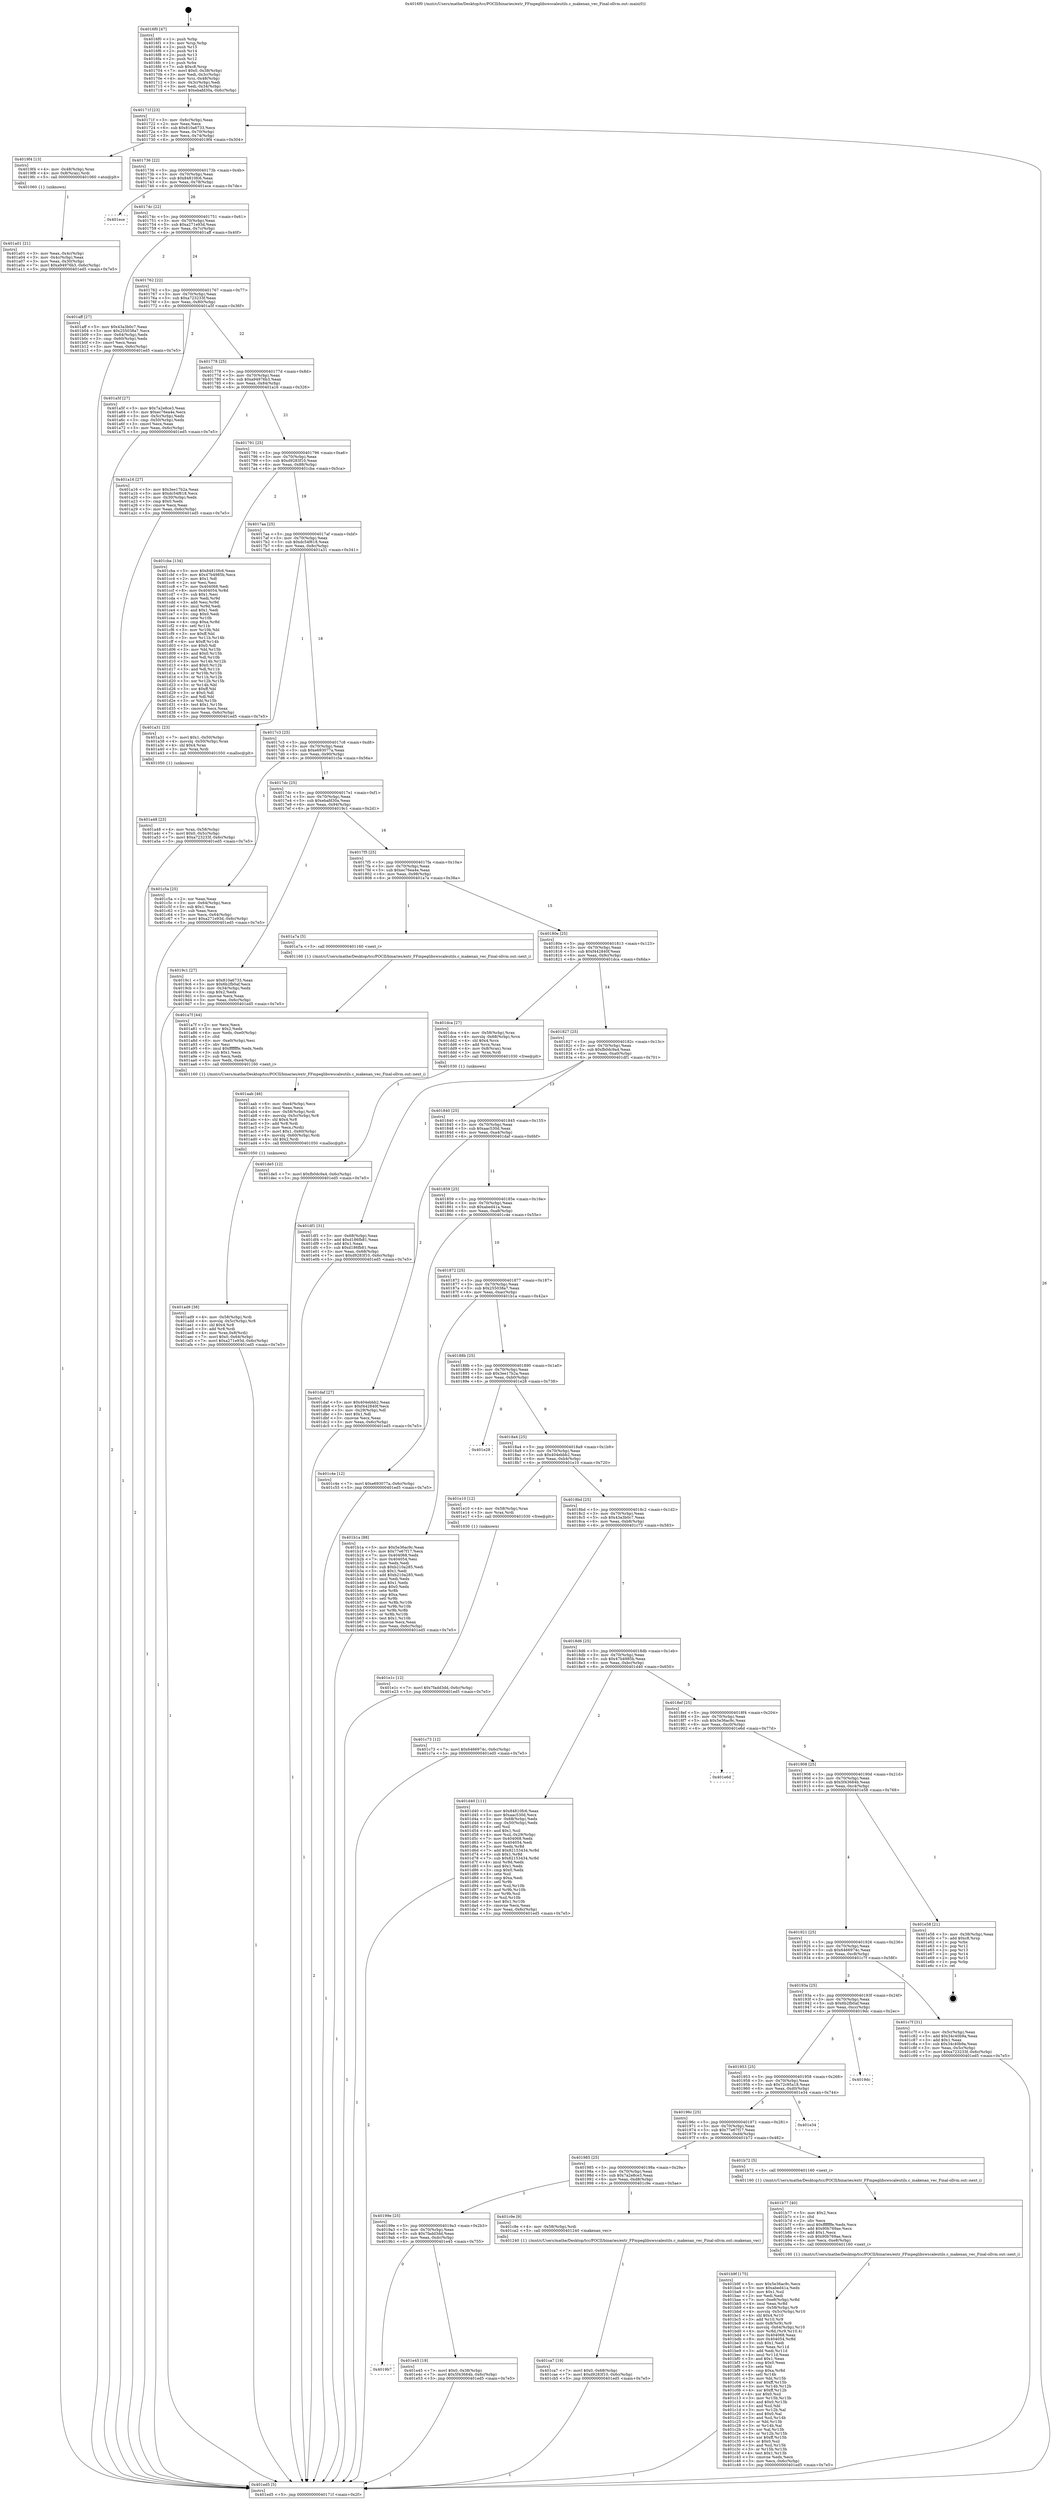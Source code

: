digraph "0x4016f0" {
  label = "0x4016f0 (/mnt/c/Users/mathe/Desktop/tcc/POCII/binaries/extr_FFmpeglibswscaleutils.c_makenan_vec_Final-ollvm.out::main(0))"
  labelloc = "t"
  node[shape=record]

  Entry [label="",width=0.3,height=0.3,shape=circle,fillcolor=black,style=filled]
  "0x40171f" [label="{
     0x40171f [23]\l
     | [instrs]\l
     &nbsp;&nbsp;0x40171f \<+3\>: mov -0x6c(%rbp),%eax\l
     &nbsp;&nbsp;0x401722 \<+2\>: mov %eax,%ecx\l
     &nbsp;&nbsp;0x401724 \<+6\>: sub $0x810a6733,%ecx\l
     &nbsp;&nbsp;0x40172a \<+3\>: mov %eax,-0x70(%rbp)\l
     &nbsp;&nbsp;0x40172d \<+3\>: mov %ecx,-0x74(%rbp)\l
     &nbsp;&nbsp;0x401730 \<+6\>: je 00000000004019f4 \<main+0x304\>\l
  }"]
  "0x4019f4" [label="{
     0x4019f4 [13]\l
     | [instrs]\l
     &nbsp;&nbsp;0x4019f4 \<+4\>: mov -0x48(%rbp),%rax\l
     &nbsp;&nbsp;0x4019f8 \<+4\>: mov 0x8(%rax),%rdi\l
     &nbsp;&nbsp;0x4019fc \<+5\>: call 0000000000401060 \<atoi@plt\>\l
     | [calls]\l
     &nbsp;&nbsp;0x401060 \{1\} (unknown)\l
  }"]
  "0x401736" [label="{
     0x401736 [22]\l
     | [instrs]\l
     &nbsp;&nbsp;0x401736 \<+5\>: jmp 000000000040173b \<main+0x4b\>\l
     &nbsp;&nbsp;0x40173b \<+3\>: mov -0x70(%rbp),%eax\l
     &nbsp;&nbsp;0x40173e \<+5\>: sub $0x84810fc6,%eax\l
     &nbsp;&nbsp;0x401743 \<+3\>: mov %eax,-0x78(%rbp)\l
     &nbsp;&nbsp;0x401746 \<+6\>: je 0000000000401ece \<main+0x7de\>\l
  }"]
  Exit [label="",width=0.3,height=0.3,shape=circle,fillcolor=black,style=filled,peripheries=2]
  "0x401ece" [label="{
     0x401ece\l
  }", style=dashed]
  "0x40174c" [label="{
     0x40174c [22]\l
     | [instrs]\l
     &nbsp;&nbsp;0x40174c \<+5\>: jmp 0000000000401751 \<main+0x61\>\l
     &nbsp;&nbsp;0x401751 \<+3\>: mov -0x70(%rbp),%eax\l
     &nbsp;&nbsp;0x401754 \<+5\>: sub $0xa271e93d,%eax\l
     &nbsp;&nbsp;0x401759 \<+3\>: mov %eax,-0x7c(%rbp)\l
     &nbsp;&nbsp;0x40175c \<+6\>: je 0000000000401aff \<main+0x40f\>\l
  }"]
  "0x4019b7" [label="{
     0x4019b7\l
  }", style=dashed]
  "0x401aff" [label="{
     0x401aff [27]\l
     | [instrs]\l
     &nbsp;&nbsp;0x401aff \<+5\>: mov $0x43a3b0c7,%eax\l
     &nbsp;&nbsp;0x401b04 \<+5\>: mov $0x255038a7,%ecx\l
     &nbsp;&nbsp;0x401b09 \<+3\>: mov -0x64(%rbp),%edx\l
     &nbsp;&nbsp;0x401b0c \<+3\>: cmp -0x60(%rbp),%edx\l
     &nbsp;&nbsp;0x401b0f \<+3\>: cmovl %ecx,%eax\l
     &nbsp;&nbsp;0x401b12 \<+3\>: mov %eax,-0x6c(%rbp)\l
     &nbsp;&nbsp;0x401b15 \<+5\>: jmp 0000000000401ed5 \<main+0x7e5\>\l
  }"]
  "0x401762" [label="{
     0x401762 [22]\l
     | [instrs]\l
     &nbsp;&nbsp;0x401762 \<+5\>: jmp 0000000000401767 \<main+0x77\>\l
     &nbsp;&nbsp;0x401767 \<+3\>: mov -0x70(%rbp),%eax\l
     &nbsp;&nbsp;0x40176a \<+5\>: sub $0xa723233f,%eax\l
     &nbsp;&nbsp;0x40176f \<+3\>: mov %eax,-0x80(%rbp)\l
     &nbsp;&nbsp;0x401772 \<+6\>: je 0000000000401a5f \<main+0x36f\>\l
  }"]
  "0x401e45" [label="{
     0x401e45 [19]\l
     | [instrs]\l
     &nbsp;&nbsp;0x401e45 \<+7\>: movl $0x0,-0x38(%rbp)\l
     &nbsp;&nbsp;0x401e4c \<+7\>: movl $0x5f43684b,-0x6c(%rbp)\l
     &nbsp;&nbsp;0x401e53 \<+5\>: jmp 0000000000401ed5 \<main+0x7e5\>\l
  }"]
  "0x401a5f" [label="{
     0x401a5f [27]\l
     | [instrs]\l
     &nbsp;&nbsp;0x401a5f \<+5\>: mov $0x7a2e8ce3,%eax\l
     &nbsp;&nbsp;0x401a64 \<+5\>: mov $0xec76ea4e,%ecx\l
     &nbsp;&nbsp;0x401a69 \<+3\>: mov -0x5c(%rbp),%edx\l
     &nbsp;&nbsp;0x401a6c \<+3\>: cmp -0x50(%rbp),%edx\l
     &nbsp;&nbsp;0x401a6f \<+3\>: cmovl %ecx,%eax\l
     &nbsp;&nbsp;0x401a72 \<+3\>: mov %eax,-0x6c(%rbp)\l
     &nbsp;&nbsp;0x401a75 \<+5\>: jmp 0000000000401ed5 \<main+0x7e5\>\l
  }"]
  "0x401778" [label="{
     0x401778 [25]\l
     | [instrs]\l
     &nbsp;&nbsp;0x401778 \<+5\>: jmp 000000000040177d \<main+0x8d\>\l
     &nbsp;&nbsp;0x40177d \<+3\>: mov -0x70(%rbp),%eax\l
     &nbsp;&nbsp;0x401780 \<+5\>: sub $0xa94976b3,%eax\l
     &nbsp;&nbsp;0x401785 \<+6\>: mov %eax,-0x84(%rbp)\l
     &nbsp;&nbsp;0x40178b \<+6\>: je 0000000000401a16 \<main+0x326\>\l
  }"]
  "0x401e1c" [label="{
     0x401e1c [12]\l
     | [instrs]\l
     &nbsp;&nbsp;0x401e1c \<+7\>: movl $0x7fadd3dd,-0x6c(%rbp)\l
     &nbsp;&nbsp;0x401e23 \<+5\>: jmp 0000000000401ed5 \<main+0x7e5\>\l
  }"]
  "0x401a16" [label="{
     0x401a16 [27]\l
     | [instrs]\l
     &nbsp;&nbsp;0x401a16 \<+5\>: mov $0x3ee17b2a,%eax\l
     &nbsp;&nbsp;0x401a1b \<+5\>: mov $0xdc54f618,%ecx\l
     &nbsp;&nbsp;0x401a20 \<+3\>: mov -0x30(%rbp),%edx\l
     &nbsp;&nbsp;0x401a23 \<+3\>: cmp $0x0,%edx\l
     &nbsp;&nbsp;0x401a26 \<+3\>: cmove %ecx,%eax\l
     &nbsp;&nbsp;0x401a29 \<+3\>: mov %eax,-0x6c(%rbp)\l
     &nbsp;&nbsp;0x401a2c \<+5\>: jmp 0000000000401ed5 \<main+0x7e5\>\l
  }"]
  "0x401791" [label="{
     0x401791 [25]\l
     | [instrs]\l
     &nbsp;&nbsp;0x401791 \<+5\>: jmp 0000000000401796 \<main+0xa6\>\l
     &nbsp;&nbsp;0x401796 \<+3\>: mov -0x70(%rbp),%eax\l
     &nbsp;&nbsp;0x401799 \<+5\>: sub $0xd9283f10,%eax\l
     &nbsp;&nbsp;0x40179e \<+6\>: mov %eax,-0x88(%rbp)\l
     &nbsp;&nbsp;0x4017a4 \<+6\>: je 0000000000401cba \<main+0x5ca\>\l
  }"]
  "0x401de5" [label="{
     0x401de5 [12]\l
     | [instrs]\l
     &nbsp;&nbsp;0x401de5 \<+7\>: movl $0xfb0dc9a4,-0x6c(%rbp)\l
     &nbsp;&nbsp;0x401dec \<+5\>: jmp 0000000000401ed5 \<main+0x7e5\>\l
  }"]
  "0x401cba" [label="{
     0x401cba [134]\l
     | [instrs]\l
     &nbsp;&nbsp;0x401cba \<+5\>: mov $0x84810fc6,%eax\l
     &nbsp;&nbsp;0x401cbf \<+5\>: mov $0x47b4985b,%ecx\l
     &nbsp;&nbsp;0x401cc4 \<+2\>: mov $0x1,%dl\l
     &nbsp;&nbsp;0x401cc6 \<+2\>: xor %esi,%esi\l
     &nbsp;&nbsp;0x401cc8 \<+7\>: mov 0x404068,%edi\l
     &nbsp;&nbsp;0x401ccf \<+8\>: mov 0x404054,%r8d\l
     &nbsp;&nbsp;0x401cd7 \<+3\>: sub $0x1,%esi\l
     &nbsp;&nbsp;0x401cda \<+3\>: mov %edi,%r9d\l
     &nbsp;&nbsp;0x401cdd \<+3\>: add %esi,%r9d\l
     &nbsp;&nbsp;0x401ce0 \<+4\>: imul %r9d,%edi\l
     &nbsp;&nbsp;0x401ce4 \<+3\>: and $0x1,%edi\l
     &nbsp;&nbsp;0x401ce7 \<+3\>: cmp $0x0,%edi\l
     &nbsp;&nbsp;0x401cea \<+4\>: sete %r10b\l
     &nbsp;&nbsp;0x401cee \<+4\>: cmp $0xa,%r8d\l
     &nbsp;&nbsp;0x401cf2 \<+4\>: setl %r11b\l
     &nbsp;&nbsp;0x401cf6 \<+3\>: mov %r10b,%bl\l
     &nbsp;&nbsp;0x401cf9 \<+3\>: xor $0xff,%bl\l
     &nbsp;&nbsp;0x401cfc \<+3\>: mov %r11b,%r14b\l
     &nbsp;&nbsp;0x401cff \<+4\>: xor $0xff,%r14b\l
     &nbsp;&nbsp;0x401d03 \<+3\>: xor $0x0,%dl\l
     &nbsp;&nbsp;0x401d06 \<+3\>: mov %bl,%r15b\l
     &nbsp;&nbsp;0x401d09 \<+4\>: and $0x0,%r15b\l
     &nbsp;&nbsp;0x401d0d \<+3\>: and %dl,%r10b\l
     &nbsp;&nbsp;0x401d10 \<+3\>: mov %r14b,%r12b\l
     &nbsp;&nbsp;0x401d13 \<+4\>: and $0x0,%r12b\l
     &nbsp;&nbsp;0x401d17 \<+3\>: and %dl,%r11b\l
     &nbsp;&nbsp;0x401d1a \<+3\>: or %r10b,%r15b\l
     &nbsp;&nbsp;0x401d1d \<+3\>: or %r11b,%r12b\l
     &nbsp;&nbsp;0x401d20 \<+3\>: xor %r12b,%r15b\l
     &nbsp;&nbsp;0x401d23 \<+3\>: or %r14b,%bl\l
     &nbsp;&nbsp;0x401d26 \<+3\>: xor $0xff,%bl\l
     &nbsp;&nbsp;0x401d29 \<+3\>: or $0x0,%dl\l
     &nbsp;&nbsp;0x401d2c \<+2\>: and %dl,%bl\l
     &nbsp;&nbsp;0x401d2e \<+3\>: or %bl,%r15b\l
     &nbsp;&nbsp;0x401d31 \<+4\>: test $0x1,%r15b\l
     &nbsp;&nbsp;0x401d35 \<+3\>: cmovne %ecx,%eax\l
     &nbsp;&nbsp;0x401d38 \<+3\>: mov %eax,-0x6c(%rbp)\l
     &nbsp;&nbsp;0x401d3b \<+5\>: jmp 0000000000401ed5 \<main+0x7e5\>\l
  }"]
  "0x4017aa" [label="{
     0x4017aa [25]\l
     | [instrs]\l
     &nbsp;&nbsp;0x4017aa \<+5\>: jmp 00000000004017af \<main+0xbf\>\l
     &nbsp;&nbsp;0x4017af \<+3\>: mov -0x70(%rbp),%eax\l
     &nbsp;&nbsp;0x4017b2 \<+5\>: sub $0xdc54f618,%eax\l
     &nbsp;&nbsp;0x4017b7 \<+6\>: mov %eax,-0x8c(%rbp)\l
     &nbsp;&nbsp;0x4017bd \<+6\>: je 0000000000401a31 \<main+0x341\>\l
  }"]
  "0x401ca7" [label="{
     0x401ca7 [19]\l
     | [instrs]\l
     &nbsp;&nbsp;0x401ca7 \<+7\>: movl $0x0,-0x68(%rbp)\l
     &nbsp;&nbsp;0x401cae \<+7\>: movl $0xd9283f10,-0x6c(%rbp)\l
     &nbsp;&nbsp;0x401cb5 \<+5\>: jmp 0000000000401ed5 \<main+0x7e5\>\l
  }"]
  "0x401a31" [label="{
     0x401a31 [23]\l
     | [instrs]\l
     &nbsp;&nbsp;0x401a31 \<+7\>: movl $0x1,-0x50(%rbp)\l
     &nbsp;&nbsp;0x401a38 \<+4\>: movslq -0x50(%rbp),%rax\l
     &nbsp;&nbsp;0x401a3c \<+4\>: shl $0x4,%rax\l
     &nbsp;&nbsp;0x401a40 \<+3\>: mov %rax,%rdi\l
     &nbsp;&nbsp;0x401a43 \<+5\>: call 0000000000401050 \<malloc@plt\>\l
     | [calls]\l
     &nbsp;&nbsp;0x401050 \{1\} (unknown)\l
  }"]
  "0x4017c3" [label="{
     0x4017c3 [25]\l
     | [instrs]\l
     &nbsp;&nbsp;0x4017c3 \<+5\>: jmp 00000000004017c8 \<main+0xd8\>\l
     &nbsp;&nbsp;0x4017c8 \<+3\>: mov -0x70(%rbp),%eax\l
     &nbsp;&nbsp;0x4017cb \<+5\>: sub $0xe693077a,%eax\l
     &nbsp;&nbsp;0x4017d0 \<+6\>: mov %eax,-0x90(%rbp)\l
     &nbsp;&nbsp;0x4017d6 \<+6\>: je 0000000000401c5a \<main+0x56a\>\l
  }"]
  "0x40199e" [label="{
     0x40199e [25]\l
     | [instrs]\l
     &nbsp;&nbsp;0x40199e \<+5\>: jmp 00000000004019a3 \<main+0x2b3\>\l
     &nbsp;&nbsp;0x4019a3 \<+3\>: mov -0x70(%rbp),%eax\l
     &nbsp;&nbsp;0x4019a6 \<+5\>: sub $0x7fadd3dd,%eax\l
     &nbsp;&nbsp;0x4019ab \<+6\>: mov %eax,-0xdc(%rbp)\l
     &nbsp;&nbsp;0x4019b1 \<+6\>: je 0000000000401e45 \<main+0x755\>\l
  }"]
  "0x401c5a" [label="{
     0x401c5a [25]\l
     | [instrs]\l
     &nbsp;&nbsp;0x401c5a \<+2\>: xor %eax,%eax\l
     &nbsp;&nbsp;0x401c5c \<+3\>: mov -0x64(%rbp),%ecx\l
     &nbsp;&nbsp;0x401c5f \<+3\>: sub $0x1,%eax\l
     &nbsp;&nbsp;0x401c62 \<+2\>: sub %eax,%ecx\l
     &nbsp;&nbsp;0x401c64 \<+3\>: mov %ecx,-0x64(%rbp)\l
     &nbsp;&nbsp;0x401c67 \<+7\>: movl $0xa271e93d,-0x6c(%rbp)\l
     &nbsp;&nbsp;0x401c6e \<+5\>: jmp 0000000000401ed5 \<main+0x7e5\>\l
  }"]
  "0x4017dc" [label="{
     0x4017dc [25]\l
     | [instrs]\l
     &nbsp;&nbsp;0x4017dc \<+5\>: jmp 00000000004017e1 \<main+0xf1\>\l
     &nbsp;&nbsp;0x4017e1 \<+3\>: mov -0x70(%rbp),%eax\l
     &nbsp;&nbsp;0x4017e4 \<+5\>: sub $0xebafd30a,%eax\l
     &nbsp;&nbsp;0x4017e9 \<+6\>: mov %eax,-0x94(%rbp)\l
     &nbsp;&nbsp;0x4017ef \<+6\>: je 00000000004019c1 \<main+0x2d1\>\l
  }"]
  "0x401c9e" [label="{
     0x401c9e [9]\l
     | [instrs]\l
     &nbsp;&nbsp;0x401c9e \<+4\>: mov -0x58(%rbp),%rdi\l
     &nbsp;&nbsp;0x401ca2 \<+5\>: call 0000000000401240 \<makenan_vec\>\l
     | [calls]\l
     &nbsp;&nbsp;0x401240 \{1\} (/mnt/c/Users/mathe/Desktop/tcc/POCII/binaries/extr_FFmpeglibswscaleutils.c_makenan_vec_Final-ollvm.out::makenan_vec)\l
  }"]
  "0x4019c1" [label="{
     0x4019c1 [27]\l
     | [instrs]\l
     &nbsp;&nbsp;0x4019c1 \<+5\>: mov $0x810a6733,%eax\l
     &nbsp;&nbsp;0x4019c6 \<+5\>: mov $0x6b2fb0af,%ecx\l
     &nbsp;&nbsp;0x4019cb \<+3\>: mov -0x34(%rbp),%edx\l
     &nbsp;&nbsp;0x4019ce \<+3\>: cmp $0x2,%edx\l
     &nbsp;&nbsp;0x4019d1 \<+3\>: cmovne %ecx,%eax\l
     &nbsp;&nbsp;0x4019d4 \<+3\>: mov %eax,-0x6c(%rbp)\l
     &nbsp;&nbsp;0x4019d7 \<+5\>: jmp 0000000000401ed5 \<main+0x7e5\>\l
  }"]
  "0x4017f5" [label="{
     0x4017f5 [25]\l
     | [instrs]\l
     &nbsp;&nbsp;0x4017f5 \<+5\>: jmp 00000000004017fa \<main+0x10a\>\l
     &nbsp;&nbsp;0x4017fa \<+3\>: mov -0x70(%rbp),%eax\l
     &nbsp;&nbsp;0x4017fd \<+5\>: sub $0xec76ea4e,%eax\l
     &nbsp;&nbsp;0x401802 \<+6\>: mov %eax,-0x98(%rbp)\l
     &nbsp;&nbsp;0x401808 \<+6\>: je 0000000000401a7a \<main+0x38a\>\l
  }"]
  "0x401ed5" [label="{
     0x401ed5 [5]\l
     | [instrs]\l
     &nbsp;&nbsp;0x401ed5 \<+5\>: jmp 000000000040171f \<main+0x2f\>\l
  }"]
  "0x4016f0" [label="{
     0x4016f0 [47]\l
     | [instrs]\l
     &nbsp;&nbsp;0x4016f0 \<+1\>: push %rbp\l
     &nbsp;&nbsp;0x4016f1 \<+3\>: mov %rsp,%rbp\l
     &nbsp;&nbsp;0x4016f4 \<+2\>: push %r15\l
     &nbsp;&nbsp;0x4016f6 \<+2\>: push %r14\l
     &nbsp;&nbsp;0x4016f8 \<+2\>: push %r13\l
     &nbsp;&nbsp;0x4016fa \<+2\>: push %r12\l
     &nbsp;&nbsp;0x4016fc \<+1\>: push %rbx\l
     &nbsp;&nbsp;0x4016fd \<+7\>: sub $0xc8,%rsp\l
     &nbsp;&nbsp;0x401704 \<+7\>: movl $0x0,-0x38(%rbp)\l
     &nbsp;&nbsp;0x40170b \<+3\>: mov %edi,-0x3c(%rbp)\l
     &nbsp;&nbsp;0x40170e \<+4\>: mov %rsi,-0x48(%rbp)\l
     &nbsp;&nbsp;0x401712 \<+3\>: mov -0x3c(%rbp),%edi\l
     &nbsp;&nbsp;0x401715 \<+3\>: mov %edi,-0x34(%rbp)\l
     &nbsp;&nbsp;0x401718 \<+7\>: movl $0xebafd30a,-0x6c(%rbp)\l
  }"]
  "0x401a01" [label="{
     0x401a01 [21]\l
     | [instrs]\l
     &nbsp;&nbsp;0x401a01 \<+3\>: mov %eax,-0x4c(%rbp)\l
     &nbsp;&nbsp;0x401a04 \<+3\>: mov -0x4c(%rbp),%eax\l
     &nbsp;&nbsp;0x401a07 \<+3\>: mov %eax,-0x30(%rbp)\l
     &nbsp;&nbsp;0x401a0a \<+7\>: movl $0xa94976b3,-0x6c(%rbp)\l
     &nbsp;&nbsp;0x401a11 \<+5\>: jmp 0000000000401ed5 \<main+0x7e5\>\l
  }"]
  "0x401a48" [label="{
     0x401a48 [23]\l
     | [instrs]\l
     &nbsp;&nbsp;0x401a48 \<+4\>: mov %rax,-0x58(%rbp)\l
     &nbsp;&nbsp;0x401a4c \<+7\>: movl $0x0,-0x5c(%rbp)\l
     &nbsp;&nbsp;0x401a53 \<+7\>: movl $0xa723233f,-0x6c(%rbp)\l
     &nbsp;&nbsp;0x401a5a \<+5\>: jmp 0000000000401ed5 \<main+0x7e5\>\l
  }"]
  "0x401b9f" [label="{
     0x401b9f [175]\l
     | [instrs]\l
     &nbsp;&nbsp;0x401b9f \<+5\>: mov $0x5e36ac9c,%ecx\l
     &nbsp;&nbsp;0x401ba4 \<+5\>: mov $0xabed41a,%edx\l
     &nbsp;&nbsp;0x401ba9 \<+3\>: mov $0x1,%sil\l
     &nbsp;&nbsp;0x401bac \<+2\>: xor %edi,%edi\l
     &nbsp;&nbsp;0x401bae \<+7\>: mov -0xe8(%rbp),%r8d\l
     &nbsp;&nbsp;0x401bb5 \<+4\>: imul %eax,%r8d\l
     &nbsp;&nbsp;0x401bb9 \<+4\>: mov -0x58(%rbp),%r9\l
     &nbsp;&nbsp;0x401bbd \<+4\>: movslq -0x5c(%rbp),%r10\l
     &nbsp;&nbsp;0x401bc1 \<+4\>: shl $0x4,%r10\l
     &nbsp;&nbsp;0x401bc5 \<+3\>: add %r10,%r9\l
     &nbsp;&nbsp;0x401bc8 \<+4\>: mov 0x8(%r9),%r9\l
     &nbsp;&nbsp;0x401bcc \<+4\>: movslq -0x64(%rbp),%r10\l
     &nbsp;&nbsp;0x401bd0 \<+4\>: mov %r8d,(%r9,%r10,4)\l
     &nbsp;&nbsp;0x401bd4 \<+7\>: mov 0x404068,%eax\l
     &nbsp;&nbsp;0x401bdb \<+8\>: mov 0x404054,%r8d\l
     &nbsp;&nbsp;0x401be3 \<+3\>: sub $0x1,%edi\l
     &nbsp;&nbsp;0x401be6 \<+3\>: mov %eax,%r11d\l
     &nbsp;&nbsp;0x401be9 \<+3\>: add %edi,%r11d\l
     &nbsp;&nbsp;0x401bec \<+4\>: imul %r11d,%eax\l
     &nbsp;&nbsp;0x401bf0 \<+3\>: and $0x1,%eax\l
     &nbsp;&nbsp;0x401bf3 \<+3\>: cmp $0x0,%eax\l
     &nbsp;&nbsp;0x401bf6 \<+3\>: sete %bl\l
     &nbsp;&nbsp;0x401bf9 \<+4\>: cmp $0xa,%r8d\l
     &nbsp;&nbsp;0x401bfd \<+4\>: setl %r14b\l
     &nbsp;&nbsp;0x401c01 \<+3\>: mov %bl,%r15b\l
     &nbsp;&nbsp;0x401c04 \<+4\>: xor $0xff,%r15b\l
     &nbsp;&nbsp;0x401c08 \<+3\>: mov %r14b,%r12b\l
     &nbsp;&nbsp;0x401c0b \<+4\>: xor $0xff,%r12b\l
     &nbsp;&nbsp;0x401c0f \<+4\>: xor $0x0,%sil\l
     &nbsp;&nbsp;0x401c13 \<+3\>: mov %r15b,%r13b\l
     &nbsp;&nbsp;0x401c16 \<+4\>: and $0x0,%r13b\l
     &nbsp;&nbsp;0x401c1a \<+3\>: and %sil,%bl\l
     &nbsp;&nbsp;0x401c1d \<+3\>: mov %r12b,%al\l
     &nbsp;&nbsp;0x401c20 \<+2\>: and $0x0,%al\l
     &nbsp;&nbsp;0x401c22 \<+3\>: and %sil,%r14b\l
     &nbsp;&nbsp;0x401c25 \<+3\>: or %bl,%r13b\l
     &nbsp;&nbsp;0x401c28 \<+3\>: or %r14b,%al\l
     &nbsp;&nbsp;0x401c2b \<+3\>: xor %al,%r13b\l
     &nbsp;&nbsp;0x401c2e \<+3\>: or %r12b,%r15b\l
     &nbsp;&nbsp;0x401c31 \<+4\>: xor $0xff,%r15b\l
     &nbsp;&nbsp;0x401c35 \<+4\>: or $0x0,%sil\l
     &nbsp;&nbsp;0x401c39 \<+3\>: and %sil,%r15b\l
     &nbsp;&nbsp;0x401c3c \<+3\>: or %r15b,%r13b\l
     &nbsp;&nbsp;0x401c3f \<+4\>: test $0x1,%r13b\l
     &nbsp;&nbsp;0x401c43 \<+3\>: cmovne %edx,%ecx\l
     &nbsp;&nbsp;0x401c46 \<+3\>: mov %ecx,-0x6c(%rbp)\l
     &nbsp;&nbsp;0x401c49 \<+5\>: jmp 0000000000401ed5 \<main+0x7e5\>\l
  }"]
  "0x401a7a" [label="{
     0x401a7a [5]\l
     | [instrs]\l
     &nbsp;&nbsp;0x401a7a \<+5\>: call 0000000000401160 \<next_i\>\l
     | [calls]\l
     &nbsp;&nbsp;0x401160 \{1\} (/mnt/c/Users/mathe/Desktop/tcc/POCII/binaries/extr_FFmpeglibswscaleutils.c_makenan_vec_Final-ollvm.out::next_i)\l
  }"]
  "0x40180e" [label="{
     0x40180e [25]\l
     | [instrs]\l
     &nbsp;&nbsp;0x40180e \<+5\>: jmp 0000000000401813 \<main+0x123\>\l
     &nbsp;&nbsp;0x401813 \<+3\>: mov -0x70(%rbp),%eax\l
     &nbsp;&nbsp;0x401816 \<+5\>: sub $0xf442840f,%eax\l
     &nbsp;&nbsp;0x40181b \<+6\>: mov %eax,-0x9c(%rbp)\l
     &nbsp;&nbsp;0x401821 \<+6\>: je 0000000000401dca \<main+0x6da\>\l
  }"]
  "0x401a7f" [label="{
     0x401a7f [44]\l
     | [instrs]\l
     &nbsp;&nbsp;0x401a7f \<+2\>: xor %ecx,%ecx\l
     &nbsp;&nbsp;0x401a81 \<+5\>: mov $0x2,%edx\l
     &nbsp;&nbsp;0x401a86 \<+6\>: mov %edx,-0xe0(%rbp)\l
     &nbsp;&nbsp;0x401a8c \<+1\>: cltd\l
     &nbsp;&nbsp;0x401a8d \<+6\>: mov -0xe0(%rbp),%esi\l
     &nbsp;&nbsp;0x401a93 \<+2\>: idiv %esi\l
     &nbsp;&nbsp;0x401a95 \<+6\>: imul $0xfffffffe,%edx,%edx\l
     &nbsp;&nbsp;0x401a9b \<+3\>: sub $0x1,%ecx\l
     &nbsp;&nbsp;0x401a9e \<+2\>: sub %ecx,%edx\l
     &nbsp;&nbsp;0x401aa0 \<+6\>: mov %edx,-0xe4(%rbp)\l
     &nbsp;&nbsp;0x401aa6 \<+5\>: call 0000000000401160 \<next_i\>\l
     | [calls]\l
     &nbsp;&nbsp;0x401160 \{1\} (/mnt/c/Users/mathe/Desktop/tcc/POCII/binaries/extr_FFmpeglibswscaleutils.c_makenan_vec_Final-ollvm.out::next_i)\l
  }"]
  "0x401aab" [label="{
     0x401aab [46]\l
     | [instrs]\l
     &nbsp;&nbsp;0x401aab \<+6\>: mov -0xe4(%rbp),%ecx\l
     &nbsp;&nbsp;0x401ab1 \<+3\>: imul %eax,%ecx\l
     &nbsp;&nbsp;0x401ab4 \<+4\>: mov -0x58(%rbp),%rdi\l
     &nbsp;&nbsp;0x401ab8 \<+4\>: movslq -0x5c(%rbp),%r8\l
     &nbsp;&nbsp;0x401abc \<+4\>: shl $0x4,%r8\l
     &nbsp;&nbsp;0x401ac0 \<+3\>: add %r8,%rdi\l
     &nbsp;&nbsp;0x401ac3 \<+2\>: mov %ecx,(%rdi)\l
     &nbsp;&nbsp;0x401ac5 \<+7\>: movl $0x1,-0x60(%rbp)\l
     &nbsp;&nbsp;0x401acc \<+4\>: movslq -0x60(%rbp),%rdi\l
     &nbsp;&nbsp;0x401ad0 \<+4\>: shl $0x2,%rdi\l
     &nbsp;&nbsp;0x401ad4 \<+5\>: call 0000000000401050 \<malloc@plt\>\l
     | [calls]\l
     &nbsp;&nbsp;0x401050 \{1\} (unknown)\l
  }"]
  "0x401ad9" [label="{
     0x401ad9 [38]\l
     | [instrs]\l
     &nbsp;&nbsp;0x401ad9 \<+4\>: mov -0x58(%rbp),%rdi\l
     &nbsp;&nbsp;0x401add \<+4\>: movslq -0x5c(%rbp),%r8\l
     &nbsp;&nbsp;0x401ae1 \<+4\>: shl $0x4,%r8\l
     &nbsp;&nbsp;0x401ae5 \<+3\>: add %r8,%rdi\l
     &nbsp;&nbsp;0x401ae8 \<+4\>: mov %rax,0x8(%rdi)\l
     &nbsp;&nbsp;0x401aec \<+7\>: movl $0x0,-0x64(%rbp)\l
     &nbsp;&nbsp;0x401af3 \<+7\>: movl $0xa271e93d,-0x6c(%rbp)\l
     &nbsp;&nbsp;0x401afa \<+5\>: jmp 0000000000401ed5 \<main+0x7e5\>\l
  }"]
  "0x401b77" [label="{
     0x401b77 [40]\l
     | [instrs]\l
     &nbsp;&nbsp;0x401b77 \<+5\>: mov $0x2,%ecx\l
     &nbsp;&nbsp;0x401b7c \<+1\>: cltd\l
     &nbsp;&nbsp;0x401b7d \<+2\>: idiv %ecx\l
     &nbsp;&nbsp;0x401b7f \<+6\>: imul $0xfffffffe,%edx,%ecx\l
     &nbsp;&nbsp;0x401b85 \<+6\>: add $0x90b769ae,%ecx\l
     &nbsp;&nbsp;0x401b8b \<+3\>: add $0x1,%ecx\l
     &nbsp;&nbsp;0x401b8e \<+6\>: sub $0x90b769ae,%ecx\l
     &nbsp;&nbsp;0x401b94 \<+6\>: mov %ecx,-0xe8(%rbp)\l
     &nbsp;&nbsp;0x401b9a \<+5\>: call 0000000000401160 \<next_i\>\l
     | [calls]\l
     &nbsp;&nbsp;0x401160 \{1\} (/mnt/c/Users/mathe/Desktop/tcc/POCII/binaries/extr_FFmpeglibswscaleutils.c_makenan_vec_Final-ollvm.out::next_i)\l
  }"]
  "0x401dca" [label="{
     0x401dca [27]\l
     | [instrs]\l
     &nbsp;&nbsp;0x401dca \<+4\>: mov -0x58(%rbp),%rax\l
     &nbsp;&nbsp;0x401dce \<+4\>: movslq -0x68(%rbp),%rcx\l
     &nbsp;&nbsp;0x401dd2 \<+4\>: shl $0x4,%rcx\l
     &nbsp;&nbsp;0x401dd6 \<+3\>: add %rcx,%rax\l
     &nbsp;&nbsp;0x401dd9 \<+4\>: mov 0x8(%rax),%rax\l
     &nbsp;&nbsp;0x401ddd \<+3\>: mov %rax,%rdi\l
     &nbsp;&nbsp;0x401de0 \<+5\>: call 0000000000401030 \<free@plt\>\l
     | [calls]\l
     &nbsp;&nbsp;0x401030 \{1\} (unknown)\l
  }"]
  "0x401827" [label="{
     0x401827 [25]\l
     | [instrs]\l
     &nbsp;&nbsp;0x401827 \<+5\>: jmp 000000000040182c \<main+0x13c\>\l
     &nbsp;&nbsp;0x40182c \<+3\>: mov -0x70(%rbp),%eax\l
     &nbsp;&nbsp;0x40182f \<+5\>: sub $0xfb0dc9a4,%eax\l
     &nbsp;&nbsp;0x401834 \<+6\>: mov %eax,-0xa0(%rbp)\l
     &nbsp;&nbsp;0x40183a \<+6\>: je 0000000000401df1 \<main+0x701\>\l
  }"]
  "0x401985" [label="{
     0x401985 [25]\l
     | [instrs]\l
     &nbsp;&nbsp;0x401985 \<+5\>: jmp 000000000040198a \<main+0x29a\>\l
     &nbsp;&nbsp;0x40198a \<+3\>: mov -0x70(%rbp),%eax\l
     &nbsp;&nbsp;0x40198d \<+5\>: sub $0x7a2e8ce3,%eax\l
     &nbsp;&nbsp;0x401992 \<+6\>: mov %eax,-0xd8(%rbp)\l
     &nbsp;&nbsp;0x401998 \<+6\>: je 0000000000401c9e \<main+0x5ae\>\l
  }"]
  "0x401df1" [label="{
     0x401df1 [31]\l
     | [instrs]\l
     &nbsp;&nbsp;0x401df1 \<+3\>: mov -0x68(%rbp),%eax\l
     &nbsp;&nbsp;0x401df4 \<+5\>: add $0xd186fb81,%eax\l
     &nbsp;&nbsp;0x401df9 \<+3\>: add $0x1,%eax\l
     &nbsp;&nbsp;0x401dfc \<+5\>: sub $0xd186fb81,%eax\l
     &nbsp;&nbsp;0x401e01 \<+3\>: mov %eax,-0x68(%rbp)\l
     &nbsp;&nbsp;0x401e04 \<+7\>: movl $0xd9283f10,-0x6c(%rbp)\l
     &nbsp;&nbsp;0x401e0b \<+5\>: jmp 0000000000401ed5 \<main+0x7e5\>\l
  }"]
  "0x401840" [label="{
     0x401840 [25]\l
     | [instrs]\l
     &nbsp;&nbsp;0x401840 \<+5\>: jmp 0000000000401845 \<main+0x155\>\l
     &nbsp;&nbsp;0x401845 \<+3\>: mov -0x70(%rbp),%eax\l
     &nbsp;&nbsp;0x401848 \<+5\>: sub $0xaac530d,%eax\l
     &nbsp;&nbsp;0x40184d \<+6\>: mov %eax,-0xa4(%rbp)\l
     &nbsp;&nbsp;0x401853 \<+6\>: je 0000000000401daf \<main+0x6bf\>\l
  }"]
  "0x401b72" [label="{
     0x401b72 [5]\l
     | [instrs]\l
     &nbsp;&nbsp;0x401b72 \<+5\>: call 0000000000401160 \<next_i\>\l
     | [calls]\l
     &nbsp;&nbsp;0x401160 \{1\} (/mnt/c/Users/mathe/Desktop/tcc/POCII/binaries/extr_FFmpeglibswscaleutils.c_makenan_vec_Final-ollvm.out::next_i)\l
  }"]
  "0x401daf" [label="{
     0x401daf [27]\l
     | [instrs]\l
     &nbsp;&nbsp;0x401daf \<+5\>: mov $0x404ebbb2,%eax\l
     &nbsp;&nbsp;0x401db4 \<+5\>: mov $0xf442840f,%ecx\l
     &nbsp;&nbsp;0x401db9 \<+3\>: mov -0x29(%rbp),%dl\l
     &nbsp;&nbsp;0x401dbc \<+3\>: test $0x1,%dl\l
     &nbsp;&nbsp;0x401dbf \<+3\>: cmovne %ecx,%eax\l
     &nbsp;&nbsp;0x401dc2 \<+3\>: mov %eax,-0x6c(%rbp)\l
     &nbsp;&nbsp;0x401dc5 \<+5\>: jmp 0000000000401ed5 \<main+0x7e5\>\l
  }"]
  "0x401859" [label="{
     0x401859 [25]\l
     | [instrs]\l
     &nbsp;&nbsp;0x401859 \<+5\>: jmp 000000000040185e \<main+0x16e\>\l
     &nbsp;&nbsp;0x40185e \<+3\>: mov -0x70(%rbp),%eax\l
     &nbsp;&nbsp;0x401861 \<+5\>: sub $0xabed41a,%eax\l
     &nbsp;&nbsp;0x401866 \<+6\>: mov %eax,-0xa8(%rbp)\l
     &nbsp;&nbsp;0x40186c \<+6\>: je 0000000000401c4e \<main+0x55e\>\l
  }"]
  "0x40196c" [label="{
     0x40196c [25]\l
     | [instrs]\l
     &nbsp;&nbsp;0x40196c \<+5\>: jmp 0000000000401971 \<main+0x281\>\l
     &nbsp;&nbsp;0x401971 \<+3\>: mov -0x70(%rbp),%eax\l
     &nbsp;&nbsp;0x401974 \<+5\>: sub $0x77e67f17,%eax\l
     &nbsp;&nbsp;0x401979 \<+6\>: mov %eax,-0xd4(%rbp)\l
     &nbsp;&nbsp;0x40197f \<+6\>: je 0000000000401b72 \<main+0x482\>\l
  }"]
  "0x401c4e" [label="{
     0x401c4e [12]\l
     | [instrs]\l
     &nbsp;&nbsp;0x401c4e \<+7\>: movl $0xe693077a,-0x6c(%rbp)\l
     &nbsp;&nbsp;0x401c55 \<+5\>: jmp 0000000000401ed5 \<main+0x7e5\>\l
  }"]
  "0x401872" [label="{
     0x401872 [25]\l
     | [instrs]\l
     &nbsp;&nbsp;0x401872 \<+5\>: jmp 0000000000401877 \<main+0x187\>\l
     &nbsp;&nbsp;0x401877 \<+3\>: mov -0x70(%rbp),%eax\l
     &nbsp;&nbsp;0x40187a \<+5\>: sub $0x255038a7,%eax\l
     &nbsp;&nbsp;0x40187f \<+6\>: mov %eax,-0xac(%rbp)\l
     &nbsp;&nbsp;0x401885 \<+6\>: je 0000000000401b1a \<main+0x42a\>\l
  }"]
  "0x401e34" [label="{
     0x401e34\l
  }", style=dashed]
  "0x401b1a" [label="{
     0x401b1a [88]\l
     | [instrs]\l
     &nbsp;&nbsp;0x401b1a \<+5\>: mov $0x5e36ac9c,%eax\l
     &nbsp;&nbsp;0x401b1f \<+5\>: mov $0x77e67f17,%ecx\l
     &nbsp;&nbsp;0x401b24 \<+7\>: mov 0x404068,%edx\l
     &nbsp;&nbsp;0x401b2b \<+7\>: mov 0x404054,%esi\l
     &nbsp;&nbsp;0x401b32 \<+2\>: mov %edx,%edi\l
     &nbsp;&nbsp;0x401b34 \<+6\>: sub $0xb210a285,%edi\l
     &nbsp;&nbsp;0x401b3a \<+3\>: sub $0x1,%edi\l
     &nbsp;&nbsp;0x401b3d \<+6\>: add $0xb210a285,%edi\l
     &nbsp;&nbsp;0x401b43 \<+3\>: imul %edi,%edx\l
     &nbsp;&nbsp;0x401b46 \<+3\>: and $0x1,%edx\l
     &nbsp;&nbsp;0x401b49 \<+3\>: cmp $0x0,%edx\l
     &nbsp;&nbsp;0x401b4c \<+4\>: sete %r8b\l
     &nbsp;&nbsp;0x401b50 \<+3\>: cmp $0xa,%esi\l
     &nbsp;&nbsp;0x401b53 \<+4\>: setl %r9b\l
     &nbsp;&nbsp;0x401b57 \<+3\>: mov %r8b,%r10b\l
     &nbsp;&nbsp;0x401b5a \<+3\>: and %r9b,%r10b\l
     &nbsp;&nbsp;0x401b5d \<+3\>: xor %r9b,%r8b\l
     &nbsp;&nbsp;0x401b60 \<+3\>: or %r8b,%r10b\l
     &nbsp;&nbsp;0x401b63 \<+4\>: test $0x1,%r10b\l
     &nbsp;&nbsp;0x401b67 \<+3\>: cmovne %ecx,%eax\l
     &nbsp;&nbsp;0x401b6a \<+3\>: mov %eax,-0x6c(%rbp)\l
     &nbsp;&nbsp;0x401b6d \<+5\>: jmp 0000000000401ed5 \<main+0x7e5\>\l
  }"]
  "0x40188b" [label="{
     0x40188b [25]\l
     | [instrs]\l
     &nbsp;&nbsp;0x40188b \<+5\>: jmp 0000000000401890 \<main+0x1a0\>\l
     &nbsp;&nbsp;0x401890 \<+3\>: mov -0x70(%rbp),%eax\l
     &nbsp;&nbsp;0x401893 \<+5\>: sub $0x3ee17b2a,%eax\l
     &nbsp;&nbsp;0x401898 \<+6\>: mov %eax,-0xb0(%rbp)\l
     &nbsp;&nbsp;0x40189e \<+6\>: je 0000000000401e28 \<main+0x738\>\l
  }"]
  "0x401953" [label="{
     0x401953 [25]\l
     | [instrs]\l
     &nbsp;&nbsp;0x401953 \<+5\>: jmp 0000000000401958 \<main+0x268\>\l
     &nbsp;&nbsp;0x401958 \<+3\>: mov -0x70(%rbp),%eax\l
     &nbsp;&nbsp;0x40195b \<+5\>: sub $0x72c95a18,%eax\l
     &nbsp;&nbsp;0x401960 \<+6\>: mov %eax,-0xd0(%rbp)\l
     &nbsp;&nbsp;0x401966 \<+6\>: je 0000000000401e34 \<main+0x744\>\l
  }"]
  "0x401e28" [label="{
     0x401e28\l
  }", style=dashed]
  "0x4018a4" [label="{
     0x4018a4 [25]\l
     | [instrs]\l
     &nbsp;&nbsp;0x4018a4 \<+5\>: jmp 00000000004018a9 \<main+0x1b9\>\l
     &nbsp;&nbsp;0x4018a9 \<+3\>: mov -0x70(%rbp),%eax\l
     &nbsp;&nbsp;0x4018ac \<+5\>: sub $0x404ebbb2,%eax\l
     &nbsp;&nbsp;0x4018b1 \<+6\>: mov %eax,-0xb4(%rbp)\l
     &nbsp;&nbsp;0x4018b7 \<+6\>: je 0000000000401e10 \<main+0x720\>\l
  }"]
  "0x4019dc" [label="{
     0x4019dc\l
  }", style=dashed]
  "0x401e10" [label="{
     0x401e10 [12]\l
     | [instrs]\l
     &nbsp;&nbsp;0x401e10 \<+4\>: mov -0x58(%rbp),%rax\l
     &nbsp;&nbsp;0x401e14 \<+3\>: mov %rax,%rdi\l
     &nbsp;&nbsp;0x401e17 \<+5\>: call 0000000000401030 \<free@plt\>\l
     | [calls]\l
     &nbsp;&nbsp;0x401030 \{1\} (unknown)\l
  }"]
  "0x4018bd" [label="{
     0x4018bd [25]\l
     | [instrs]\l
     &nbsp;&nbsp;0x4018bd \<+5\>: jmp 00000000004018c2 \<main+0x1d2\>\l
     &nbsp;&nbsp;0x4018c2 \<+3\>: mov -0x70(%rbp),%eax\l
     &nbsp;&nbsp;0x4018c5 \<+5\>: sub $0x43a3b0c7,%eax\l
     &nbsp;&nbsp;0x4018ca \<+6\>: mov %eax,-0xb8(%rbp)\l
     &nbsp;&nbsp;0x4018d0 \<+6\>: je 0000000000401c73 \<main+0x583\>\l
  }"]
  "0x40193a" [label="{
     0x40193a [25]\l
     | [instrs]\l
     &nbsp;&nbsp;0x40193a \<+5\>: jmp 000000000040193f \<main+0x24f\>\l
     &nbsp;&nbsp;0x40193f \<+3\>: mov -0x70(%rbp),%eax\l
     &nbsp;&nbsp;0x401942 \<+5\>: sub $0x6b2fb0af,%eax\l
     &nbsp;&nbsp;0x401947 \<+6\>: mov %eax,-0xcc(%rbp)\l
     &nbsp;&nbsp;0x40194d \<+6\>: je 00000000004019dc \<main+0x2ec\>\l
  }"]
  "0x401c73" [label="{
     0x401c73 [12]\l
     | [instrs]\l
     &nbsp;&nbsp;0x401c73 \<+7\>: movl $0x6466974c,-0x6c(%rbp)\l
     &nbsp;&nbsp;0x401c7a \<+5\>: jmp 0000000000401ed5 \<main+0x7e5\>\l
  }"]
  "0x4018d6" [label="{
     0x4018d6 [25]\l
     | [instrs]\l
     &nbsp;&nbsp;0x4018d6 \<+5\>: jmp 00000000004018db \<main+0x1eb\>\l
     &nbsp;&nbsp;0x4018db \<+3\>: mov -0x70(%rbp),%eax\l
     &nbsp;&nbsp;0x4018de \<+5\>: sub $0x47b4985b,%eax\l
     &nbsp;&nbsp;0x4018e3 \<+6\>: mov %eax,-0xbc(%rbp)\l
     &nbsp;&nbsp;0x4018e9 \<+6\>: je 0000000000401d40 \<main+0x650\>\l
  }"]
  "0x401c7f" [label="{
     0x401c7f [31]\l
     | [instrs]\l
     &nbsp;&nbsp;0x401c7f \<+3\>: mov -0x5c(%rbp),%eax\l
     &nbsp;&nbsp;0x401c82 \<+5\>: add $0x34c40b9a,%eax\l
     &nbsp;&nbsp;0x401c87 \<+3\>: add $0x1,%eax\l
     &nbsp;&nbsp;0x401c8a \<+5\>: sub $0x34c40b9a,%eax\l
     &nbsp;&nbsp;0x401c8f \<+3\>: mov %eax,-0x5c(%rbp)\l
     &nbsp;&nbsp;0x401c92 \<+7\>: movl $0xa723233f,-0x6c(%rbp)\l
     &nbsp;&nbsp;0x401c99 \<+5\>: jmp 0000000000401ed5 \<main+0x7e5\>\l
  }"]
  "0x401d40" [label="{
     0x401d40 [111]\l
     | [instrs]\l
     &nbsp;&nbsp;0x401d40 \<+5\>: mov $0x84810fc6,%eax\l
     &nbsp;&nbsp;0x401d45 \<+5\>: mov $0xaac530d,%ecx\l
     &nbsp;&nbsp;0x401d4a \<+3\>: mov -0x68(%rbp),%edx\l
     &nbsp;&nbsp;0x401d4d \<+3\>: cmp -0x50(%rbp),%edx\l
     &nbsp;&nbsp;0x401d50 \<+4\>: setl %sil\l
     &nbsp;&nbsp;0x401d54 \<+4\>: and $0x1,%sil\l
     &nbsp;&nbsp;0x401d58 \<+4\>: mov %sil,-0x29(%rbp)\l
     &nbsp;&nbsp;0x401d5c \<+7\>: mov 0x404068,%edx\l
     &nbsp;&nbsp;0x401d63 \<+7\>: mov 0x404054,%edi\l
     &nbsp;&nbsp;0x401d6a \<+3\>: mov %edx,%r8d\l
     &nbsp;&nbsp;0x401d6d \<+7\>: add $0x82153434,%r8d\l
     &nbsp;&nbsp;0x401d74 \<+4\>: sub $0x1,%r8d\l
     &nbsp;&nbsp;0x401d78 \<+7\>: sub $0x82153434,%r8d\l
     &nbsp;&nbsp;0x401d7f \<+4\>: imul %r8d,%edx\l
     &nbsp;&nbsp;0x401d83 \<+3\>: and $0x1,%edx\l
     &nbsp;&nbsp;0x401d86 \<+3\>: cmp $0x0,%edx\l
     &nbsp;&nbsp;0x401d89 \<+4\>: sete %sil\l
     &nbsp;&nbsp;0x401d8d \<+3\>: cmp $0xa,%edi\l
     &nbsp;&nbsp;0x401d90 \<+4\>: setl %r9b\l
     &nbsp;&nbsp;0x401d94 \<+3\>: mov %sil,%r10b\l
     &nbsp;&nbsp;0x401d97 \<+3\>: and %r9b,%r10b\l
     &nbsp;&nbsp;0x401d9a \<+3\>: xor %r9b,%sil\l
     &nbsp;&nbsp;0x401d9d \<+3\>: or %sil,%r10b\l
     &nbsp;&nbsp;0x401da0 \<+4\>: test $0x1,%r10b\l
     &nbsp;&nbsp;0x401da4 \<+3\>: cmovne %ecx,%eax\l
     &nbsp;&nbsp;0x401da7 \<+3\>: mov %eax,-0x6c(%rbp)\l
     &nbsp;&nbsp;0x401daa \<+5\>: jmp 0000000000401ed5 \<main+0x7e5\>\l
  }"]
  "0x4018ef" [label="{
     0x4018ef [25]\l
     | [instrs]\l
     &nbsp;&nbsp;0x4018ef \<+5\>: jmp 00000000004018f4 \<main+0x204\>\l
     &nbsp;&nbsp;0x4018f4 \<+3\>: mov -0x70(%rbp),%eax\l
     &nbsp;&nbsp;0x4018f7 \<+5\>: sub $0x5e36ac9c,%eax\l
     &nbsp;&nbsp;0x4018fc \<+6\>: mov %eax,-0xc0(%rbp)\l
     &nbsp;&nbsp;0x401902 \<+6\>: je 0000000000401e6d \<main+0x77d\>\l
  }"]
  "0x401921" [label="{
     0x401921 [25]\l
     | [instrs]\l
     &nbsp;&nbsp;0x401921 \<+5\>: jmp 0000000000401926 \<main+0x236\>\l
     &nbsp;&nbsp;0x401926 \<+3\>: mov -0x70(%rbp),%eax\l
     &nbsp;&nbsp;0x401929 \<+5\>: sub $0x6466974c,%eax\l
     &nbsp;&nbsp;0x40192e \<+6\>: mov %eax,-0xc8(%rbp)\l
     &nbsp;&nbsp;0x401934 \<+6\>: je 0000000000401c7f \<main+0x58f\>\l
  }"]
  "0x401e6d" [label="{
     0x401e6d\l
  }", style=dashed]
  "0x401908" [label="{
     0x401908 [25]\l
     | [instrs]\l
     &nbsp;&nbsp;0x401908 \<+5\>: jmp 000000000040190d \<main+0x21d\>\l
     &nbsp;&nbsp;0x40190d \<+3\>: mov -0x70(%rbp),%eax\l
     &nbsp;&nbsp;0x401910 \<+5\>: sub $0x5f43684b,%eax\l
     &nbsp;&nbsp;0x401915 \<+6\>: mov %eax,-0xc4(%rbp)\l
     &nbsp;&nbsp;0x40191b \<+6\>: je 0000000000401e58 \<main+0x768\>\l
  }"]
  "0x401e58" [label="{
     0x401e58 [21]\l
     | [instrs]\l
     &nbsp;&nbsp;0x401e58 \<+3\>: mov -0x38(%rbp),%eax\l
     &nbsp;&nbsp;0x401e5b \<+7\>: add $0xc8,%rsp\l
     &nbsp;&nbsp;0x401e62 \<+1\>: pop %rbx\l
     &nbsp;&nbsp;0x401e63 \<+2\>: pop %r12\l
     &nbsp;&nbsp;0x401e65 \<+2\>: pop %r13\l
     &nbsp;&nbsp;0x401e67 \<+2\>: pop %r14\l
     &nbsp;&nbsp;0x401e69 \<+2\>: pop %r15\l
     &nbsp;&nbsp;0x401e6b \<+1\>: pop %rbp\l
     &nbsp;&nbsp;0x401e6c \<+1\>: ret\l
  }"]
  Entry -> "0x4016f0" [label=" 1"]
  "0x40171f" -> "0x4019f4" [label=" 1"]
  "0x40171f" -> "0x401736" [label=" 26"]
  "0x401e58" -> Exit [label=" 1"]
  "0x401736" -> "0x401ece" [label=" 0"]
  "0x401736" -> "0x40174c" [label=" 26"]
  "0x401e45" -> "0x401ed5" [label=" 1"]
  "0x40174c" -> "0x401aff" [label=" 2"]
  "0x40174c" -> "0x401762" [label=" 24"]
  "0x40199e" -> "0x4019b7" [label=" 0"]
  "0x401762" -> "0x401a5f" [label=" 2"]
  "0x401762" -> "0x401778" [label=" 22"]
  "0x40199e" -> "0x401e45" [label=" 1"]
  "0x401778" -> "0x401a16" [label=" 1"]
  "0x401778" -> "0x401791" [label=" 21"]
  "0x401e1c" -> "0x401ed5" [label=" 1"]
  "0x401791" -> "0x401cba" [label=" 2"]
  "0x401791" -> "0x4017aa" [label=" 19"]
  "0x401e10" -> "0x401e1c" [label=" 1"]
  "0x4017aa" -> "0x401a31" [label=" 1"]
  "0x4017aa" -> "0x4017c3" [label=" 18"]
  "0x401df1" -> "0x401ed5" [label=" 1"]
  "0x4017c3" -> "0x401c5a" [label=" 1"]
  "0x4017c3" -> "0x4017dc" [label=" 17"]
  "0x401de5" -> "0x401ed5" [label=" 1"]
  "0x4017dc" -> "0x4019c1" [label=" 1"]
  "0x4017dc" -> "0x4017f5" [label=" 16"]
  "0x4019c1" -> "0x401ed5" [label=" 1"]
  "0x4016f0" -> "0x40171f" [label=" 1"]
  "0x401ed5" -> "0x40171f" [label=" 26"]
  "0x4019f4" -> "0x401a01" [label=" 1"]
  "0x401a01" -> "0x401ed5" [label=" 1"]
  "0x401a16" -> "0x401ed5" [label=" 1"]
  "0x401a31" -> "0x401a48" [label=" 1"]
  "0x401a48" -> "0x401ed5" [label=" 1"]
  "0x401a5f" -> "0x401ed5" [label=" 2"]
  "0x401dca" -> "0x401de5" [label=" 1"]
  "0x4017f5" -> "0x401a7a" [label=" 1"]
  "0x4017f5" -> "0x40180e" [label=" 15"]
  "0x401a7a" -> "0x401a7f" [label=" 1"]
  "0x401a7f" -> "0x401aab" [label=" 1"]
  "0x401aab" -> "0x401ad9" [label=" 1"]
  "0x401ad9" -> "0x401ed5" [label=" 1"]
  "0x401aff" -> "0x401ed5" [label=" 2"]
  "0x401d40" -> "0x401ed5" [label=" 2"]
  "0x40180e" -> "0x401dca" [label=" 1"]
  "0x40180e" -> "0x401827" [label=" 14"]
  "0x401cba" -> "0x401ed5" [label=" 2"]
  "0x401827" -> "0x401df1" [label=" 1"]
  "0x401827" -> "0x401840" [label=" 13"]
  "0x401ca7" -> "0x401ed5" [label=" 1"]
  "0x401840" -> "0x401daf" [label=" 2"]
  "0x401840" -> "0x401859" [label=" 11"]
  "0x401c9e" -> "0x401ca7" [label=" 1"]
  "0x401859" -> "0x401c4e" [label=" 1"]
  "0x401859" -> "0x401872" [label=" 10"]
  "0x401985" -> "0x401c9e" [label=" 1"]
  "0x401872" -> "0x401b1a" [label=" 1"]
  "0x401872" -> "0x40188b" [label=" 9"]
  "0x401b1a" -> "0x401ed5" [label=" 1"]
  "0x401daf" -> "0x401ed5" [label=" 2"]
  "0x40188b" -> "0x401e28" [label=" 0"]
  "0x40188b" -> "0x4018a4" [label=" 9"]
  "0x401c73" -> "0x401ed5" [label=" 1"]
  "0x4018a4" -> "0x401e10" [label=" 1"]
  "0x4018a4" -> "0x4018bd" [label=" 8"]
  "0x401c5a" -> "0x401ed5" [label=" 1"]
  "0x4018bd" -> "0x401c73" [label=" 1"]
  "0x4018bd" -> "0x4018d6" [label=" 7"]
  "0x401b9f" -> "0x401ed5" [label=" 1"]
  "0x4018d6" -> "0x401d40" [label=" 2"]
  "0x4018d6" -> "0x4018ef" [label=" 5"]
  "0x401b77" -> "0x401b9f" [label=" 1"]
  "0x4018ef" -> "0x401e6d" [label=" 0"]
  "0x4018ef" -> "0x401908" [label=" 5"]
  "0x40196c" -> "0x401985" [label=" 2"]
  "0x401908" -> "0x401e58" [label=" 1"]
  "0x401908" -> "0x401921" [label=" 4"]
  "0x401b72" -> "0x401b77" [label=" 1"]
  "0x401921" -> "0x401c7f" [label=" 1"]
  "0x401921" -> "0x40193a" [label=" 3"]
  "0x401c4e" -> "0x401ed5" [label=" 1"]
  "0x40193a" -> "0x4019dc" [label=" 0"]
  "0x40193a" -> "0x401953" [label=" 3"]
  "0x401c7f" -> "0x401ed5" [label=" 1"]
  "0x401953" -> "0x401e34" [label=" 0"]
  "0x401953" -> "0x40196c" [label=" 3"]
  "0x401985" -> "0x40199e" [label=" 1"]
  "0x40196c" -> "0x401b72" [label=" 1"]
}
